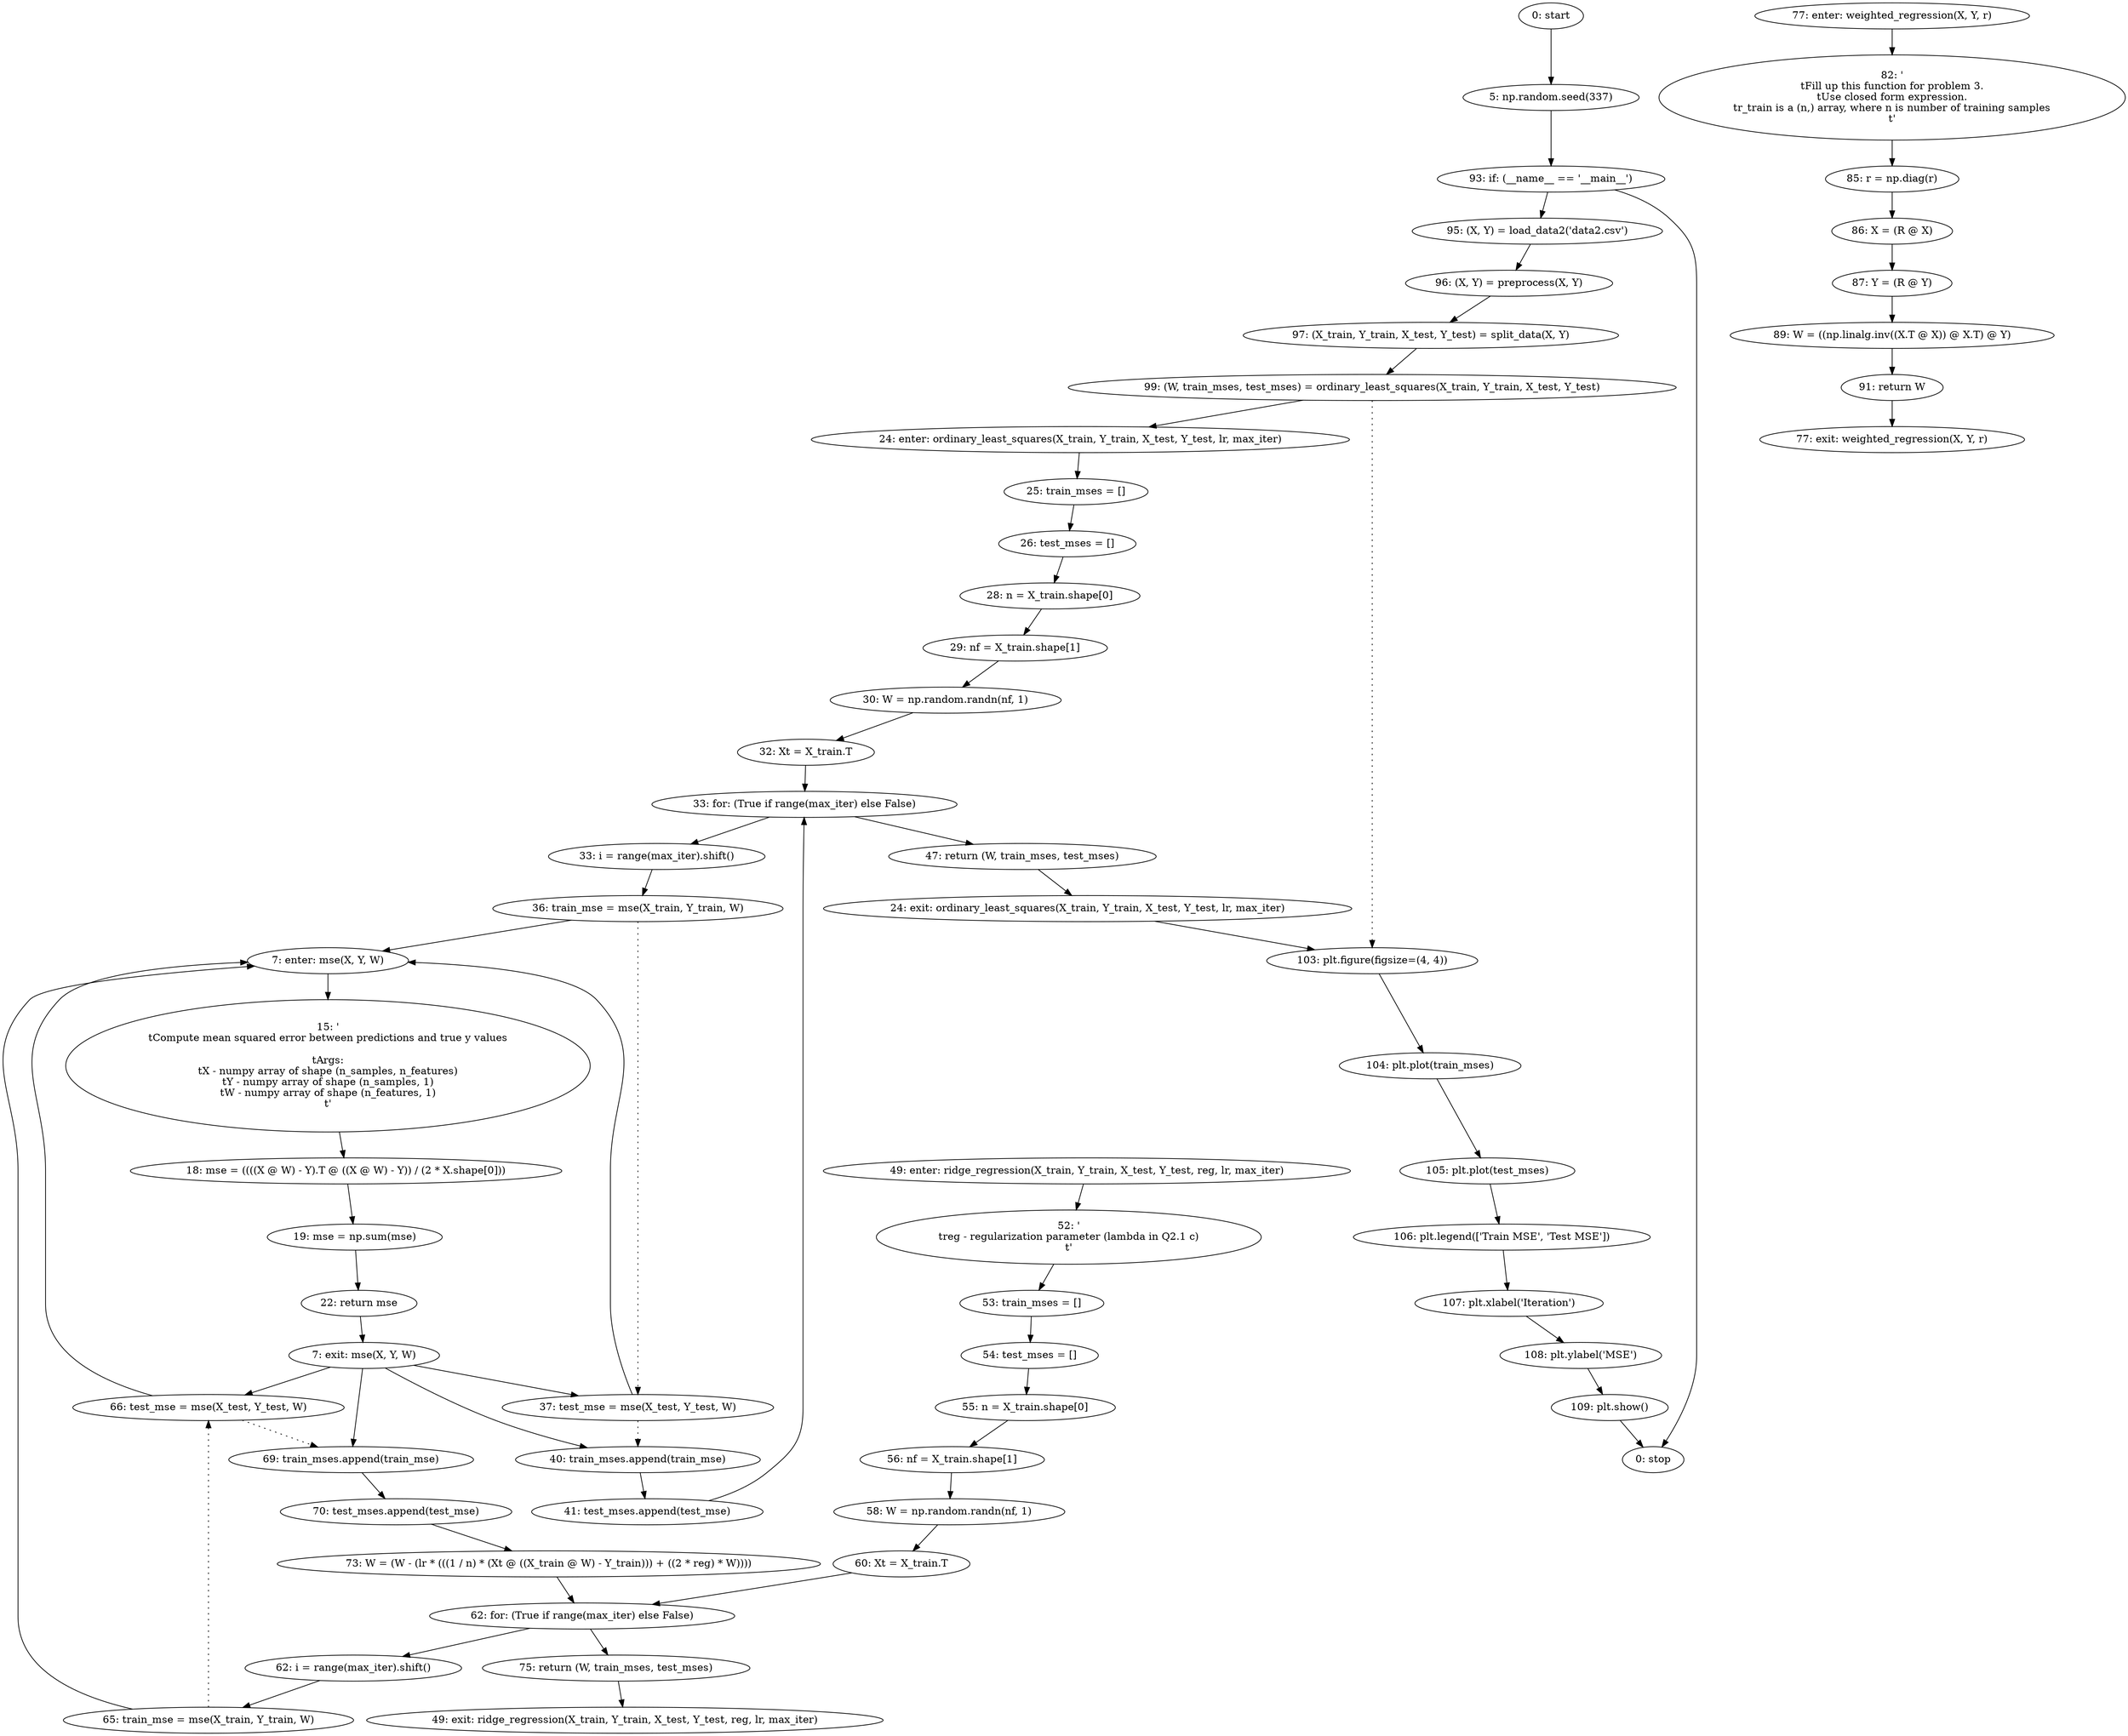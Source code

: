 strict digraph "" {
	node [label="\N"];
	0	 [label="0: start"];
	1	 [label="5: np.random.seed(337)"];
	0 -> 1;
	48	 [label="93: if: (__name__ == '__main__')"];
	1 -> 48;
	49	 [label="95: (X, Y) = load_data2('data2.csv')"];
	48 -> 49;
	60	 [label="0: stop"];
	48 -> 60;
	2	 [label="7: enter: mse(X, Y, W)"];
	4	 [label="15: '\n\tCompute mean squared error between predictions and true y values\n\n\tArgs:\n\tX - numpy array of shape (n_samples, n_features)\n\tY \
- numpy array of shape (n_samples, 1)\n\tW - numpy array of shape (n_features, 1)\n\t'"];
	2 -> 4;
	5	 [label="18: mse = ((((X @ W) - Y).T @ ((X @ W) - Y)) / (2 * X.shape[0]))"];
	4 -> 5;
	18	 [label="36: train_mse = mse(X_train, Y_train, W)"];
	18 -> 2;
	19	 [label="37: test_mse = mse(X_test, Y_test, W)"];
	18 -> 19	 [style=dotted,
		weight=100];
	19 -> 2;
	20	 [label="40: train_mses.append(train_mse)"];
	19 -> 20	 [style=dotted,
		weight=100];
	21	 [label="41: test_mses.append(test_mse)"];
	20 -> 21;
	34	 [label="65: train_mse = mse(X_train, Y_train, W)"];
	34 -> 2;
	35	 [label="66: test_mse = mse(X_test, Y_test, W)"];
	34 -> 35	 [style=dotted,
		weight=100];
	35 -> 2;
	36	 [label="69: train_mses.append(train_mse)"];
	35 -> 36	 [style=dotted,
		weight=100];
	37	 [label="70: test_mses.append(test_mse)"];
	36 -> 37;
	3	 [label="7: exit: mse(X, Y, W)"];
	3 -> 19;
	3 -> 20;
	3 -> 35;
	3 -> 36;
	7	 [label="22: return mse"];
	7 -> 3;
	6	 [label="19: mse = np.sum(mse)"];
	5 -> 6;
	6 -> 7;
	8	 [label="24: enter: ordinary_least_squares(X_train, Y_train, X_test, Y_test, lr, max_iter)"];
	10	 [label="25: train_mses = []"];
	8 -> 10;
	11	 [label="26: test_mses = []"];
	10 -> 11;
	52	 [label="99: (W, train_mses, test_mses) = ordinary_least_squares(X_train, Y_train, X_test, Y_test)"];
	52 -> 8;
	53	 [label="103: plt.figure(figsize=(4, 4))"];
	52 -> 53	 [style=dotted,
		weight=100];
	54	 [label="104: plt.plot(train_mses)"];
	53 -> 54;
	9	 [label="24: exit: ordinary_least_squares(X_train, Y_train, X_test, Y_test, lr, max_iter)"];
	9 -> 53;
	22	 [label="47: return (W, train_mses, test_mses)"];
	22 -> 9;
	12	 [label="28: n = X_train.shape[0]"];
	11 -> 12;
	13	 [label="29: nf = X_train.shape[1]"];
	12 -> 13;
	14	 [label="30: W = np.random.randn(nf, 1)"];
	13 -> 14;
	15	 [label="32: Xt = X_train.T"];
	14 -> 15;
	16	 [label="33: for: (True if range(max_iter) else False)"];
	15 -> 16;
	16 -> 22;
	17	 [label="33: i = range(max_iter).shift()"];
	16 -> 17;
	17 -> 18;
	21 -> 16;
	23	 [label="49: enter: ridge_regression(X_train, Y_train, X_test, Y_test, reg, lr, max_iter)"];
	25	 [label="52: '\n\treg - regularization parameter (lambda in Q2.1 c)\n\t'"];
	23 -> 25;
	26	 [label="53: train_mses = []"];
	25 -> 26;
	24	 [label="49: exit: ridge_regression(X_train, Y_train, X_test, Y_test, reg, lr, max_iter)"];
	39	 [label="75: return (W, train_mses, test_mses)"];
	39 -> 24;
	27	 [label="54: test_mses = []"];
	26 -> 27;
	28	 [label="55: n = X_train.shape[0]"];
	27 -> 28;
	29	 [label="56: nf = X_train.shape[1]"];
	28 -> 29;
	30	 [label="58: W = np.random.randn(nf, 1)"];
	29 -> 30;
	31	 [label="60: Xt = X_train.T"];
	30 -> 31;
	32	 [label="62: for: (True if range(max_iter) else False)"];
	31 -> 32;
	32 -> 39;
	33	 [label="62: i = range(max_iter).shift()"];
	32 -> 33;
	33 -> 34;
	38	 [label="73: W = (W - (lr * (((1 / n) * (Xt @ ((X_train @ W) - Y_train))) + ((2 * reg) * W))))"];
	38 -> 32;
	37 -> 38;
	40	 [label="77: enter: weighted_regression(X, Y, r)"];
	42	 [label="82: '\n\tFill up this function for problem 3.\n\tUse closed form expression.\n\tr_train is a (n,) array, where n is number of training \
samples\n\t'"];
	40 -> 42;
	43	 [label="85: r = np.diag(r)"];
	42 -> 43;
	41	 [label="77: exit: weighted_regression(X, Y, r)"];
	47	 [label="91: return W"];
	47 -> 41;
	44	 [label="86: X = (R @ X)"];
	43 -> 44;
	45	 [label="87: Y = (R @ Y)"];
	44 -> 45;
	46	 [label="89: W = ((np.linalg.inv((X.T @ X)) @ X.T) @ Y)"];
	45 -> 46;
	46 -> 47;
	50	 [label="96: (X, Y) = preprocess(X, Y)"];
	49 -> 50;
	51	 [label="97: (X_train, Y_train, X_test, Y_test) = split_data(X, Y)"];
	50 -> 51;
	51 -> 52;
	55	 [label="105: plt.plot(test_mses)"];
	54 -> 55;
	56	 [label="106: plt.legend(['Train MSE', 'Test MSE'])"];
	55 -> 56;
	57	 [label="107: plt.xlabel('Iteration')"];
	56 -> 57;
	58	 [label="108: plt.ylabel('MSE')"];
	57 -> 58;
	59	 [label="109: plt.show()"];
	58 -> 59;
	59 -> 60;
}

